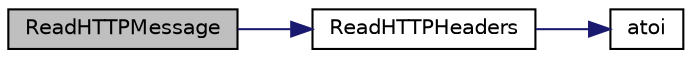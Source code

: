 digraph "ReadHTTPMessage"
{
  edge [fontname="Helvetica",fontsize="10",labelfontname="Helvetica",labelfontsize="10"];
  node [fontname="Helvetica",fontsize="10",shape=record];
  rankdir="LR";
  Node92 [label="ReadHTTPMessage",height=0.2,width=0.4,color="black", fillcolor="grey75", style="filled", fontcolor="black"];
  Node92 -> Node93 [color="midnightblue",fontsize="10",style="solid",fontname="Helvetica"];
  Node93 [label="ReadHTTPHeaders",height=0.2,width=0.4,color="black", fillcolor="white", style="filled",URL="$d2/d30/rpcprotocol_8cpp.html#adfa1ef30dd1e00dcbecff15e1161e369"];
  Node93 -> Node94 [color="midnightblue",fontsize="10",style="solid",fontname="Helvetica"];
  Node94 [label="atoi",height=0.2,width=0.4,color="black", fillcolor="white", style="filled",URL="$d8/d3c/util_8h.html#aa5ce96ec36f4413f820cec9c1831c070"];
}
